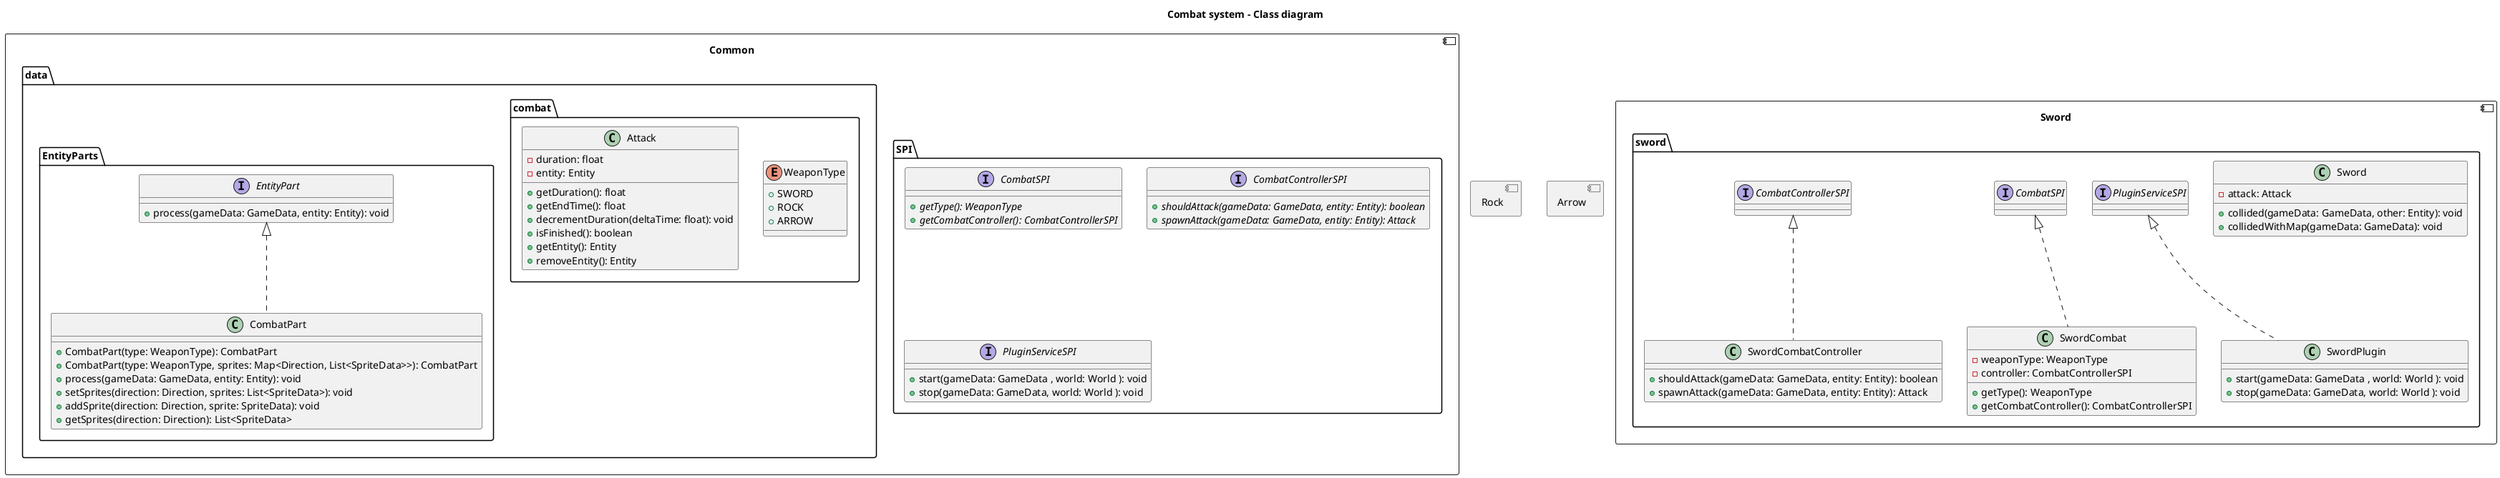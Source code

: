 @startuml Class diagram

title Combat system - Class diagram

component "Common" {
    package SPI {
        interface CombatSPI {
            + {abstract} getType(): WeaponType
            + {abstract} getCombatController(): CombatControllerSPI
        }

        interface CombatControllerSPI {
            + {abstract} shouldAttack(gameData: GameData, entity: Entity): boolean
            + {abstract} spawnAttack(gameData: GameData, entity: Entity): Attack
        }

        interface PluginServiceSPI {
            +  start(gameData: GameData , world: World ): void
            +  stop(gameData: GameData, world: World ): void
        }
    }

    package data.combat {
        enum WeaponType {
            + SWORD
            + ROCK
            + ARROW
        }

        class Attack {
            - duration: float
            - entity: Entity

            + getDuration(): float
            + getEndTime(): float
            + decrementDuration(deltaTime: float): void
            + isFinished(): boolean
            + getEntity(): Entity
            + removeEntity(): Entity
        }
    }

    package data.EntityParts {
        interface EntityPart {
            + process(gameData: GameData, entity: Entity): void
        }

        class CombatPart implements EntityPart {
            + CombatPart(type: WeaponType): CombatPart
            + CombatPart(type: WeaponType, sprites: Map<Direction, List<SpriteData>>): CombatPart
            + process(gameData: GameData, entity: Entity): void
            + setSprites(direction: Direction, sprites: List<SpriteData>): void
            + addSprite(direction: Direction, sprite: SpriteData): void
            + getSprites(direction: Direction): List<SpriteData>
        }
    }
}

component "Sword" {
    package "sword" {
        class Sword {
            - attack: Attack
            + collided(gameData: GameData, other: Entity): void
            + collidedWithMap(gameData: GameData): void
        }

        class SwordPlugin implements PluginServiceSPI {
            +  start(gameData: GameData , world: World ): void
            +  stop(gameData: GameData, world: World ): void
        }

        class SwordCombat implements CombatSPI {
            - weaponType: WeaponType
            - controller: CombatControllerSPI
            + getType(): WeaponType
            + getCombatController(): CombatControllerSPI
        }

        class SwordCombatController implements CombatControllerSPI {
            + shouldAttack(gameData: GameData, entity: Entity): boolean
            + spawnAttack(gameData: GameData, entity: Entity): Attack
        }
    }
}

component "Rock" {
}

component "Arrow" {
}



@enduml
